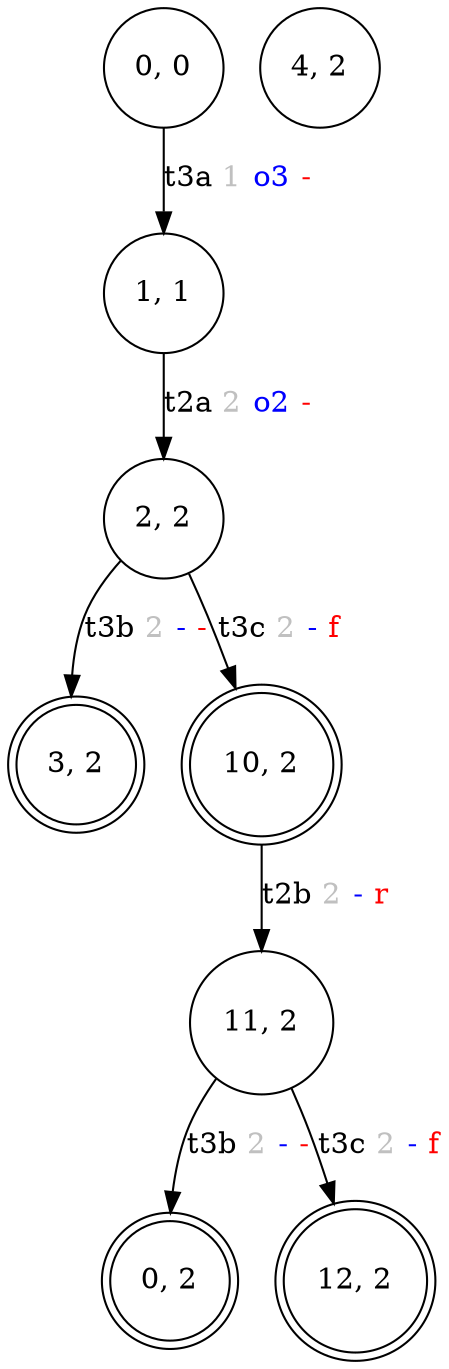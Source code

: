 digraph Rete1_ROS {
	"0, 0" [shape=circle]
	"1, 1" [shape=circle]
	"2, 2" [shape=circle]
	"3, 2" [shape=doublecircle]
	"10, 2" [shape=doublecircle]
	"11, 2" [shape=circle]
	"0, 2" [shape=doublecircle]
	"12, 2" [shape=doublecircle]
	"4, 2" [shape=circle]
	"0, 0" -> "1, 1" [label=<t3a <FONT COLOR="grey">1</FONT> <FONT COLOR="blue">o3</FONT> <FONT COLOR="red">-</FONT>>]
	"1, 1" -> "2, 2" [label=<t2a <FONT COLOR="grey">2</FONT> <FONT COLOR="blue">o2</FONT> <FONT COLOR="red">-</FONT>>]
	"2, 2" -> "3, 2" [label=<t3b <FONT COLOR="grey">2</FONT> <FONT COLOR="blue">-</FONT> <FONT COLOR="red">-</FONT>>]
	"2, 2" -> "10, 2" [label=<t3c <FONT COLOR="grey">2</FONT> <FONT COLOR="blue">-</FONT> <FONT COLOR="red">f</FONT>>]
	"10, 2" -> "11, 2" [label=<t2b <FONT COLOR="grey">2</FONT> <FONT COLOR="blue">-</FONT> <FONT COLOR="red">r</FONT>>]
	"11, 2" -> "0, 2" [label=<t3b <FONT COLOR="grey">2</FONT> <FONT COLOR="blue">-</FONT> <FONT COLOR="red">-</FONT>>]
	"11, 2" -> "12, 2" [label=<t3c <FONT COLOR="grey">2</FONT> <FONT COLOR="blue">-</FONT> <FONT COLOR="red">f</FONT>>]
}
